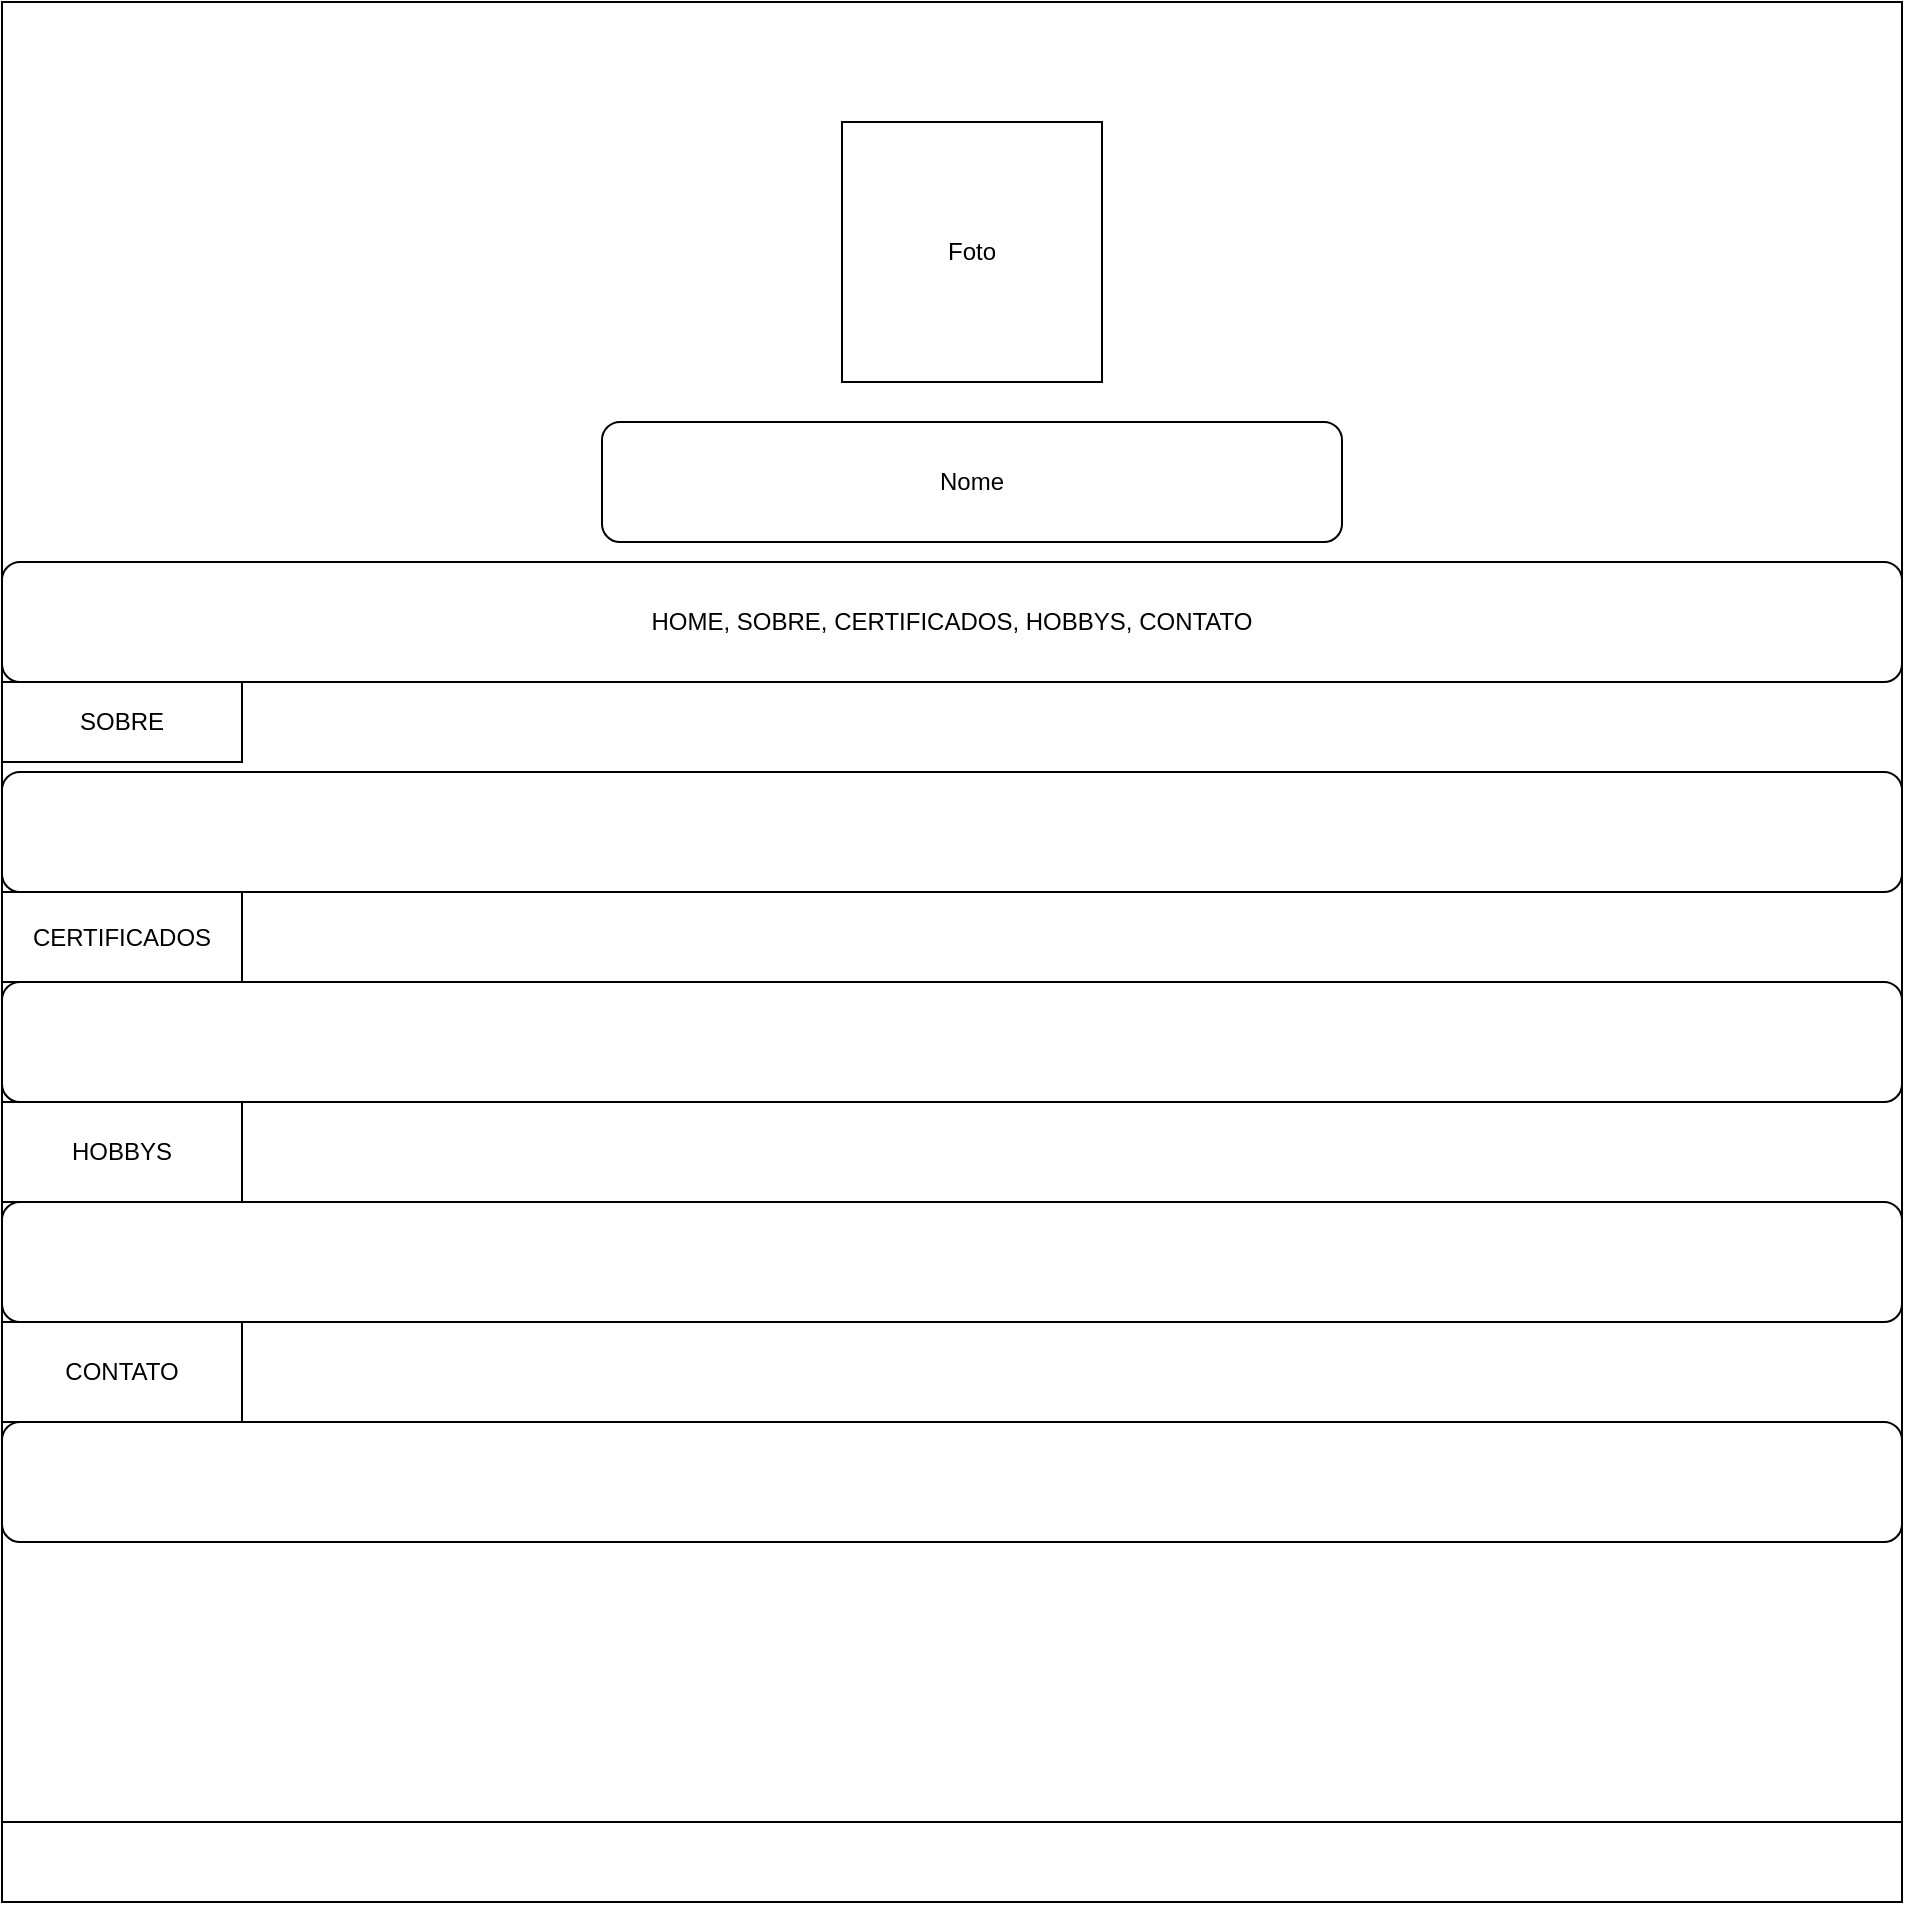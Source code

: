 <mxfile version="24.7.14">
  <diagram name="Página-1" id="XEPvxfSYK05ytttigZQ-">
    <mxGraphModel dx="1423" dy="813" grid="1" gridSize="10" guides="1" tooltips="1" connect="1" arrows="1" fold="1" page="1" pageScale="1" pageWidth="827" pageHeight="1169" math="0" shadow="0">
      <root>
        <mxCell id="0" />
        <mxCell id="1" parent="0" />
        <mxCell id="IKdrxo5p9Q5GJvtUP4OD-1" value="" style="whiteSpace=wrap;html=1;aspect=fixed;" parent="1" vertex="1">
          <mxGeometry x="110" y="140" width="950" height="950" as="geometry" />
        </mxCell>
        <mxCell id="IKdrxo5p9Q5GJvtUP4OD-2" value="Foto" style="whiteSpace=wrap;html=1;aspect=fixed;" parent="1" vertex="1">
          <mxGeometry x="530" y="200" width="130" height="130" as="geometry" />
        </mxCell>
        <mxCell id="IKdrxo5p9Q5GJvtUP4OD-3" value="Nome" style="rounded=1;whiteSpace=wrap;html=1;align=center;" parent="1" vertex="1">
          <mxGeometry x="410" y="350" width="370" height="60" as="geometry" />
        </mxCell>
        <mxCell id="IKdrxo5p9Q5GJvtUP4OD-4" value="HOME, SOBRE, CERTIFICADOS, HOBBYS, CONTATO" style="rounded=1;whiteSpace=wrap;html=1;" parent="1" vertex="1">
          <mxGeometry x="110" y="420" width="950" height="60" as="geometry" />
        </mxCell>
        <mxCell id="IKdrxo5p9Q5GJvtUP4OD-5" value="" style="rounded=0;whiteSpace=wrap;html=1;" parent="1" vertex="1">
          <mxGeometry x="110" y="1050" width="950" height="40" as="geometry" />
        </mxCell>
        <mxCell id="IKdrxo5p9Q5GJvtUP4OD-6" value="" style="rounded=1;whiteSpace=wrap;html=1;" parent="1" vertex="1">
          <mxGeometry x="110" y="525" width="950" height="60" as="geometry" />
        </mxCell>
        <mxCell id="IKdrxo5p9Q5GJvtUP4OD-7" value="SOBRE" style="rounded=0;whiteSpace=wrap;html=1;" parent="1" vertex="1">
          <mxGeometry x="110" y="480" width="120" height="40" as="geometry" />
        </mxCell>
        <mxCell id="IKdrxo5p9Q5GJvtUP4OD-9" value="CERTIFICADOS" style="rounded=0;whiteSpace=wrap;html=1;" parent="1" vertex="1">
          <mxGeometry x="110" y="585" width="120" height="45" as="geometry" />
        </mxCell>
        <mxCell id="IKdrxo5p9Q5GJvtUP4OD-10" value="" style="rounded=1;whiteSpace=wrap;html=1;" parent="1" vertex="1">
          <mxGeometry x="110" y="630" width="950" height="60" as="geometry" />
        </mxCell>
        <mxCell id="IKdrxo5p9Q5GJvtUP4OD-11" value="HOBBYS" style="rounded=0;whiteSpace=wrap;html=1;" parent="1" vertex="1">
          <mxGeometry x="110" y="690" width="120" height="50" as="geometry" />
        </mxCell>
        <mxCell id="IKdrxo5p9Q5GJvtUP4OD-14" value="" style="rounded=1;whiteSpace=wrap;html=1;" parent="1" vertex="1">
          <mxGeometry x="110" y="740" width="950" height="60" as="geometry" />
        </mxCell>
        <mxCell id="IKdrxo5p9Q5GJvtUP4OD-15" value="CONTATO" style="rounded=0;whiteSpace=wrap;html=1;" parent="1" vertex="1">
          <mxGeometry x="110" y="800" width="120" height="50" as="geometry" />
        </mxCell>
        <mxCell id="IKdrxo5p9Q5GJvtUP4OD-16" value="" style="rounded=1;whiteSpace=wrap;html=1;" parent="1" vertex="1">
          <mxGeometry x="110" y="850" width="950" height="60" as="geometry" />
        </mxCell>
      </root>
    </mxGraphModel>
  </diagram>
</mxfile>
